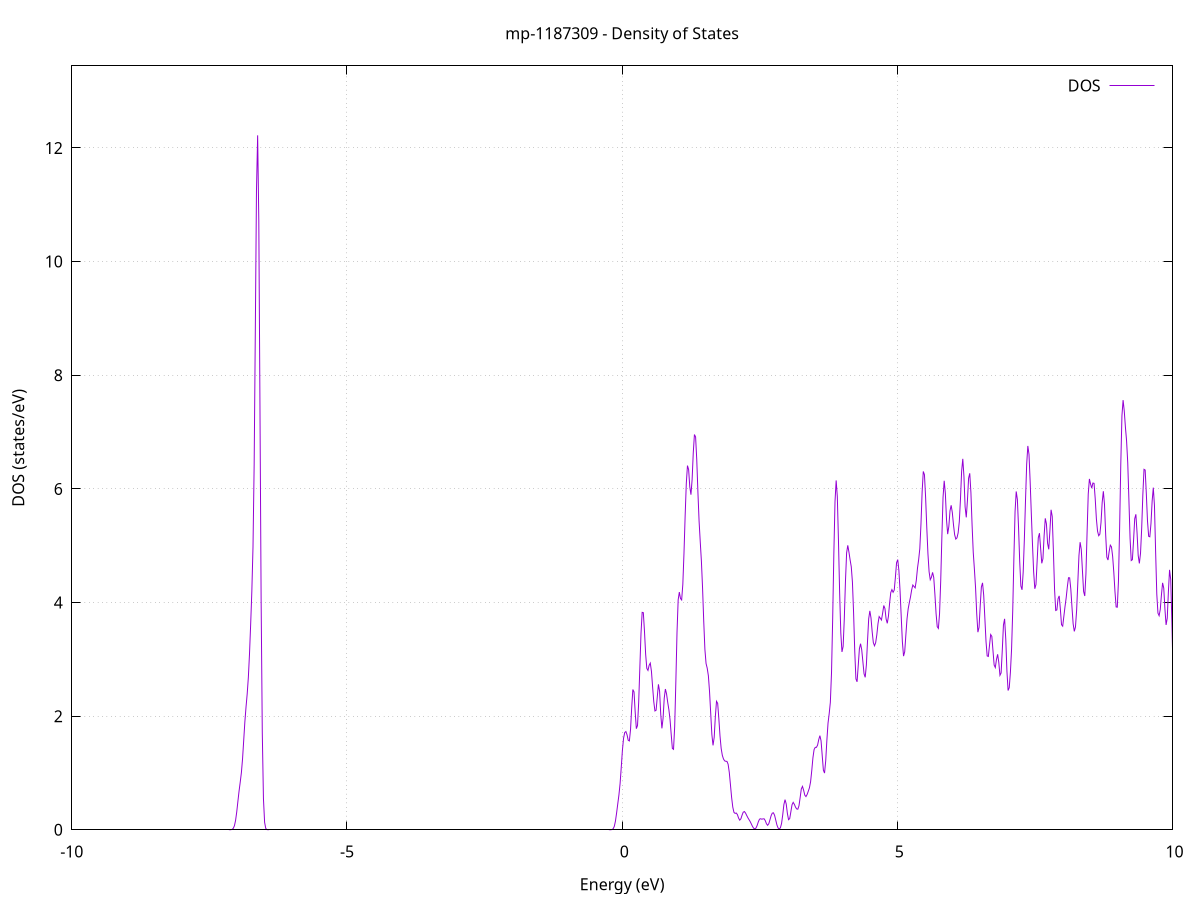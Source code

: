 set title 'mp-1187309 - Density of States'
set xlabel 'Energy (eV)'
set ylabel 'DOS (states/eV)'
set grid
set xrange [-10:10]
set yrange [0:13.445]
set xzeroaxis lt -1
set terminal png size 800,600
set output 'mp-1187309_dos_gnuplot.png'
plot '-' using 1:2 with lines title 'DOS'
-19.710100 0.000000
-19.689000 0.000000
-19.667900 0.000000
-19.646800 0.000000
-19.625700 0.000000
-19.604600 0.000000
-19.583400 0.000000
-19.562300 0.000000
-19.541200 0.000000
-19.520100 0.000000
-19.499000 0.000000
-19.477900 0.000000
-19.456800 0.000000
-19.435700 0.000000
-19.414600 0.000000
-19.393500 0.000000
-19.372400 0.000000
-19.351300 0.000000
-19.330200 0.000000
-19.309000 0.000000
-19.287900 0.000000
-19.266800 0.000000
-19.245700 0.000000
-19.224600 0.000000
-19.203500 0.000000
-19.182400 0.000000
-19.161300 0.000000
-19.140200 0.000000
-19.119100 0.000000
-19.098000 0.000000
-19.076900 0.000000
-19.055700 0.000000
-19.034600 0.000000
-19.013500 0.000000
-18.992400 0.000000
-18.971300 0.000000
-18.950200 0.000000
-18.929100 0.000000
-18.908000 0.000000
-18.886900 0.000000
-18.865800 0.000000
-18.844700 0.000000
-18.823600 0.000000
-18.802500 0.000000
-18.781300 0.000000
-18.760200 0.000000
-18.739100 0.000000
-18.718000 0.000000
-18.696900 0.000000
-18.675800 0.000000
-18.654700 0.000000
-18.633600 0.000000
-18.612500 0.000000
-18.591400 0.000000
-18.570300 0.000000
-18.549200 0.000000
-18.528000 0.000000
-18.506900 0.000000
-18.485800 0.000000
-18.464700 0.000000
-18.443600 0.000000
-18.422500 0.000000
-18.401400 0.000000
-18.380300 0.000000
-18.359200 0.000000
-18.338100 0.000000
-18.317000 0.000000
-18.295900 0.000000
-18.274800 0.000000
-18.253600 0.000000
-18.232500 0.000000
-18.211400 0.000000
-18.190300 0.000000
-18.169200 0.000000
-18.148100 0.000000
-18.127000 0.000000
-18.105900 0.000000
-18.084800 0.000000
-18.063700 0.000000
-18.042600 0.000000
-18.021500 0.000000
-18.000300 0.000000
-17.979200 0.000000
-17.958100 0.000000
-17.937000 0.000000
-17.915900 0.000300
-17.894800 0.002500
-17.873700 0.016400
-17.852600 0.081300
-17.831500 0.302600
-17.810400 0.869700
-17.789300 2.017100
-17.768200 4.001300
-17.747000 7.151600
-17.725900 11.755000
-17.704800 17.593100
-17.683700 23.537700
-17.662600 27.912900
-17.641500 29.735000
-17.620400 29.603400
-17.599300 28.914200
-17.578200 28.310100
-17.557100 27.312200
-17.536000 25.217700
-17.514900 22.023400
-17.493800 18.590900
-17.472600 16.057300
-17.451500 15.147200
-17.430400 15.939700
-17.409300 17.939000
-17.388200 20.309800
-17.367100 22.331000
-17.346000 23.778500
-17.324900 24.951600
-17.303800 26.136600
-17.282700 26.781200
-17.261600 25.766700
-17.240500 22.775700
-17.219300 18.683600
-17.198200 14.619700
-17.177100 11.427600
-17.156000 9.961800
-17.134900 10.877600
-17.113800 13.660500
-17.092700 16.566500
-17.071600 18.178300
-17.050500 18.585700
-17.029400 18.508500
-17.008300 17.948900
-16.987200 16.600200
-16.966100 15.069500
-16.944900 14.516200
-16.923800 15.070000
-16.902700 15.513200
-16.881600 14.620200
-16.860500 12.147500
-16.839400 8.661800
-16.818300 5.112500
-16.797200 2.401400
-16.776100 0.869100
-16.755000 0.237000
-16.733900 0.047900
-16.712800 0.007100
-16.691600 0.000800
-16.670500 0.000100
-16.649400 0.000000
-16.628300 0.000000
-16.607200 0.000000
-16.586100 0.000000
-16.565000 0.000000
-16.543900 0.000000
-16.522800 0.000000
-16.501700 0.000000
-16.480600 0.000000
-16.459500 0.000000
-16.438400 0.000000
-16.417200 0.000000
-16.396100 0.000000
-16.375000 0.000000
-16.353900 0.000000
-16.332800 0.000000
-16.311700 0.000000
-16.290600 0.000000
-16.269500 0.000000
-16.248400 0.000000
-16.227300 0.000000
-16.206200 0.000000
-16.185100 0.000000
-16.163900 0.000000
-16.142800 0.000000
-16.121700 0.000000
-16.100600 0.000000
-16.079500 0.000000
-16.058400 0.000000
-16.037300 0.000000
-16.016200 0.000000
-15.995100 0.000000
-15.974000 0.000000
-15.952900 0.000000
-15.931800 0.000000
-15.910700 0.000000
-15.889500 0.000000
-15.868400 0.000000
-15.847300 0.000000
-15.826200 0.000000
-15.805100 0.000000
-15.784000 0.000000
-15.762900 0.000000
-15.741800 0.000000
-15.720700 0.000000
-15.699600 0.000000
-15.678500 0.000000
-15.657400 0.000000
-15.636200 0.000000
-15.615100 0.000000
-15.594000 0.000000
-15.572900 0.000000
-15.551800 0.000000
-15.530700 0.000000
-15.509600 0.000000
-15.488500 0.000000
-15.467400 0.000000
-15.446300 0.000000
-15.425200 0.000000
-15.404100 0.000000
-15.382900 0.000000
-15.361800 0.000000
-15.340700 0.000000
-15.319600 0.000000
-15.298500 0.000000
-15.277400 0.000000
-15.256300 0.000000
-15.235200 0.000000
-15.214100 0.000000
-15.193000 0.000000
-15.171900 0.000000
-15.150800 0.000000
-15.129700 0.000000
-15.108500 0.000000
-15.087400 0.000000
-15.066300 0.000000
-15.045200 0.000000
-15.024100 0.000000
-15.003000 0.000000
-14.981900 0.000000
-14.960800 0.000000
-14.939700 0.000000
-14.918600 0.000000
-14.897500 0.000000
-14.876400 0.000000
-14.855200 0.000000
-14.834100 0.000000
-14.813000 0.000000
-14.791900 0.000000
-14.770800 0.000000
-14.749700 0.000000
-14.728600 0.000000
-14.707500 0.000000
-14.686400 0.000000
-14.665300 0.000000
-14.644200 0.000000
-14.623100 0.000000
-14.602000 0.000000
-14.580800 0.000000
-14.559700 0.000000
-14.538600 0.000000
-14.517500 0.000000
-14.496400 0.000000
-14.475300 0.000000
-14.454200 0.000000
-14.433100 0.000000
-14.412000 0.000000
-14.390900 0.000000
-14.369800 0.000000
-14.348700 0.000000
-14.327500 0.000000
-14.306400 0.000000
-14.285300 0.000000
-14.264200 0.000000
-14.243100 0.000000
-14.222000 0.000000
-14.200900 0.000000
-14.179800 0.000000
-14.158700 0.000000
-14.137600 0.000000
-14.116500 0.000000
-14.095400 0.000000
-14.074300 0.000000
-14.053100 0.000000
-14.032000 0.000000
-14.010900 0.000000
-13.989800 0.000000
-13.968700 0.000000
-13.947600 0.000000
-13.926500 0.000000
-13.905400 0.000000
-13.884300 0.000000
-13.863200 0.000000
-13.842100 0.000000
-13.821000 0.000000
-13.799800 0.000000
-13.778700 0.000000
-13.757600 0.000000
-13.736500 0.000000
-13.715400 0.000000
-13.694300 0.000000
-13.673200 0.000000
-13.652100 0.000000
-13.631000 0.000000
-13.609900 0.000000
-13.588800 0.000000
-13.567700 0.000000
-13.546600 0.000000
-13.525400 0.000000
-13.504300 0.000000
-13.483200 0.000000
-13.462100 0.000000
-13.441000 0.000000
-13.419900 0.000000
-13.398800 0.000000
-13.377700 0.000000
-13.356600 0.000000
-13.335500 0.000000
-13.314400 0.000000
-13.293300 0.000000
-13.272100 0.000000
-13.251000 0.000000
-13.229900 0.000000
-13.208800 0.000000
-13.187700 0.000000
-13.166600 0.000000
-13.145500 0.000000
-13.124400 0.000000
-13.103300 0.000000
-13.082200 0.000000
-13.061100 0.000000
-13.040000 0.000000
-13.018800 0.000000
-12.997700 0.000000
-12.976600 0.000000
-12.955500 0.000000
-12.934400 0.000000
-12.913300 0.000000
-12.892200 0.000000
-12.871100 0.000000
-12.850000 0.000000
-12.828900 0.000000
-12.807800 0.000000
-12.786700 0.000000
-12.765600 0.000000
-12.744400 0.000000
-12.723300 0.000000
-12.702200 0.000000
-12.681100 0.000000
-12.660000 0.000000
-12.638900 0.000000
-12.617800 0.000000
-12.596700 0.000000
-12.575600 0.000000
-12.554500 0.000000
-12.533400 0.000000
-12.512300 0.000000
-12.491100 0.000000
-12.470000 0.000000
-12.448900 0.000000
-12.427800 0.000000
-12.406700 0.000000
-12.385600 0.000000
-12.364500 0.000000
-12.343400 0.000000
-12.322300 0.000000
-12.301200 0.000000
-12.280100 0.000000
-12.259000 0.000000
-12.237900 0.000000
-12.216700 0.000000
-12.195600 0.000000
-12.174500 0.000000
-12.153400 0.000000
-12.132300 0.000000
-12.111200 0.000000
-12.090100 0.000000
-12.069000 0.000000
-12.047900 0.000000
-12.026800 0.000000
-12.005700 0.000000
-11.984600 0.000000
-11.963400 0.000000
-11.942300 0.000000
-11.921200 0.000000
-11.900100 0.000000
-11.879000 0.000000
-11.857900 0.000000
-11.836800 0.000000
-11.815700 0.000000
-11.794600 0.000000
-11.773500 0.000000
-11.752400 0.000000
-11.731300 0.000000
-11.710200 0.000000
-11.689000 0.000000
-11.667900 0.000000
-11.646800 0.000000
-11.625700 0.000000
-11.604600 0.000000
-11.583500 0.000000
-11.562400 0.000000
-11.541300 0.000000
-11.520200 0.000000
-11.499100 0.000000
-11.478000 0.000000
-11.456900 0.000000
-11.435700 0.000000
-11.414600 0.000000
-11.393500 0.000000
-11.372400 0.000000
-11.351300 0.000000
-11.330200 0.000000
-11.309100 0.000000
-11.288000 0.000000
-11.266900 0.000000
-11.245800 0.000000
-11.224700 0.000000
-11.203600 0.000000
-11.182400 0.000000
-11.161300 0.000000
-11.140200 0.000000
-11.119100 0.000000
-11.098000 0.000000
-11.076900 0.000000
-11.055800 0.000000
-11.034700 0.000000
-11.013600 0.000000
-10.992500 0.000000
-10.971400 0.000000
-10.950300 0.000000
-10.929200 0.000000
-10.908000 0.000000
-10.886900 0.000000
-10.865800 0.000000
-10.844700 0.000000
-10.823600 0.000000
-10.802500 0.000000
-10.781400 0.000000
-10.760300 0.000000
-10.739200 0.000000
-10.718100 0.000000
-10.697000 0.000000
-10.675900 0.000000
-10.654700 0.000000
-10.633600 0.000000
-10.612500 0.000000
-10.591400 0.000000
-10.570300 0.000000
-10.549200 0.000000
-10.528100 0.000000
-10.507000 0.000000
-10.485900 0.000000
-10.464800 0.000000
-10.443700 0.000000
-10.422600 0.000000
-10.401500 0.000000
-10.380300 0.000000
-10.359200 0.000000
-10.338100 0.000000
-10.317000 0.000000
-10.295900 0.000000
-10.274800 0.000000
-10.253700 0.000000
-10.232600 0.000000
-10.211500 0.000000
-10.190400 0.000000
-10.169300 0.000000
-10.148200 0.000000
-10.127000 0.000000
-10.105900 0.000000
-10.084800 0.000000
-10.063700 0.000000
-10.042600 0.000000
-10.021500 0.000000
-10.000400 0.000000
-9.979300 0.000000
-9.958200 0.000000
-9.937100 0.000000
-9.916000 0.000000
-9.894900 0.000000
-9.873800 0.000000
-9.852600 0.000000
-9.831500 0.000000
-9.810400 0.000000
-9.789300 0.000000
-9.768200 0.000000
-9.747100 0.000000
-9.726000 0.000000
-9.704900 0.000000
-9.683800 0.000000
-9.662700 0.000000
-9.641600 0.000000
-9.620500 0.000000
-9.599300 0.000000
-9.578200 0.000000
-9.557100 0.000000
-9.536000 0.000000
-9.514900 0.000000
-9.493800 0.000000
-9.472700 0.000000
-9.451600 0.000000
-9.430500 0.000000
-9.409400 0.000000
-9.388300 0.000000
-9.367200 0.000000
-9.346100 0.000000
-9.324900 0.000000
-9.303800 0.000000
-9.282700 0.000000
-9.261600 0.000000
-9.240500 0.000000
-9.219400 0.000000
-9.198300 0.000000
-9.177200 0.000000
-9.156100 0.000000
-9.135000 0.000000
-9.113900 0.000000
-9.092800 0.000000
-9.071600 0.000000
-9.050500 0.000000
-9.029400 0.000000
-9.008300 0.000000
-8.987200 0.000000
-8.966100 0.000000
-8.945000 0.000000
-8.923900 0.000000
-8.902800 0.000000
-8.881700 0.000000
-8.860600 0.000000
-8.839500 0.000000
-8.818300 0.000000
-8.797200 0.000000
-8.776100 0.000000
-8.755000 0.000000
-8.733900 0.000000
-8.712800 0.000000
-8.691700 0.000000
-8.670600 0.000000
-8.649500 0.000000
-8.628400 0.000000
-8.607300 0.000000
-8.586200 0.000000
-8.565100 0.000000
-8.543900 0.000000
-8.522800 0.000000
-8.501700 0.000000
-8.480600 0.000000
-8.459500 0.000000
-8.438400 0.000000
-8.417300 0.000000
-8.396200 0.000000
-8.375100 0.000000
-8.354000 0.000000
-8.332900 0.000000
-8.311800 0.000000
-8.290600 0.000000
-8.269500 0.000000
-8.248400 0.000000
-8.227300 0.000000
-8.206200 0.000000
-8.185100 0.000000
-8.164000 0.000000
-8.142900 0.000000
-8.121800 0.000000
-8.100700 0.000000
-8.079600 0.000000
-8.058500 0.000000
-8.037400 0.000000
-8.016200 0.000000
-7.995100 0.000000
-7.974000 0.000000
-7.952900 0.000000
-7.931800 0.000000
-7.910700 0.000000
-7.889600 0.000000
-7.868500 0.000000
-7.847400 0.000000
-7.826300 0.000000
-7.805200 0.000000
-7.784100 0.000000
-7.762900 0.000000
-7.741800 0.000000
-7.720700 0.000000
-7.699600 0.000000
-7.678500 0.000000
-7.657400 0.000000
-7.636300 0.000000
-7.615200 0.000000
-7.594100 0.000000
-7.573000 0.000000
-7.551900 0.000000
-7.530800 0.000000
-7.509700 0.000000
-7.488500 0.000000
-7.467400 0.000000
-7.446300 0.000000
-7.425200 0.000000
-7.404100 0.000000
-7.383000 0.000000
-7.361900 0.000000
-7.340800 0.000000
-7.319700 0.000000
-7.298600 0.000000
-7.277500 0.000000
-7.256400 0.000000
-7.235200 0.000000
-7.214100 0.000000
-7.193000 0.000000
-7.171900 0.000000
-7.150800 0.000000
-7.129700 0.000200
-7.108600 0.001400
-7.087500 0.006600
-7.066400 0.024300
-7.045300 0.070100
-7.024200 0.163600
-7.003100 0.313400
-6.982000 0.499100
-6.960800 0.680200
-6.939700 0.837000
-6.918600 1.003800
-6.897500 1.245400
-6.876400 1.571400
-6.855300 1.899300
-6.834200 2.159800
-6.813100 2.389300
-6.792000 2.680600
-6.770900 3.097400
-6.749800 3.618100
-6.728700 4.192300
-6.707500 4.975600
-6.686400 6.426000
-6.665300 8.781300
-6.644200 11.253600
-6.623100 12.222300
-6.602000 10.720100
-6.580900 7.450300
-6.559800 4.056300
-6.538700 1.707400
-6.517600 0.546800
-6.496500 0.131100
-6.475400 0.023200
-6.454200 0.003000
-6.433100 0.000300
-6.412000 0.000000
-6.390900 0.000000
-6.369800 0.000000
-6.348700 0.000000
-6.327600 0.000000
-6.306500 0.000000
-6.285400 0.000000
-6.264300 0.000000
-6.243200 0.000000
-6.222100 0.000000
-6.201000 0.000000
-6.179800 0.000000
-6.158700 0.000000
-6.137600 0.000000
-6.116500 0.000000
-6.095400 0.000000
-6.074300 0.000000
-6.053200 0.000000
-6.032100 0.000000
-6.011000 0.000000
-5.989900 0.000000
-5.968800 0.000000
-5.947700 0.000000
-5.926500 0.000000
-5.905400 0.000000
-5.884300 0.000000
-5.863200 0.000000
-5.842100 0.000000
-5.821000 0.000000
-5.799900 0.000000
-5.778800 0.000000
-5.757700 0.000000
-5.736600 0.000000
-5.715500 0.000000
-5.694400 0.000000
-5.673300 0.000000
-5.652100 0.000000
-5.631000 0.000000
-5.609900 0.000000
-5.588800 0.000000
-5.567700 0.000000
-5.546600 0.000000
-5.525500 0.000000
-5.504400 0.000000
-5.483300 0.000000
-5.462200 0.000000
-5.441100 0.000000
-5.420000 0.000000
-5.398800 0.000000
-5.377700 0.000000
-5.356600 0.000000
-5.335500 0.000000
-5.314400 0.000000
-5.293300 0.000000
-5.272200 0.000000
-5.251100 0.000000
-5.230000 0.000000
-5.208900 0.000000
-5.187800 0.000000
-5.166700 0.000000
-5.145600 0.000000
-5.124400 0.000000
-5.103300 0.000000
-5.082200 0.000000
-5.061100 0.000000
-5.040000 0.000000
-5.018900 0.000000
-4.997800 0.000000
-4.976700 0.000000
-4.955600 0.000000
-4.934500 0.000000
-4.913400 0.000000
-4.892300 0.000000
-4.871100 0.000000
-4.850000 0.000000
-4.828900 0.000000
-4.807800 0.000000
-4.786700 0.000000
-4.765600 0.000000
-4.744500 0.000000
-4.723400 0.000000
-4.702300 0.000000
-4.681200 0.000000
-4.660100 0.000000
-4.639000 0.000000
-4.617900 0.000000
-4.596700 0.000000
-4.575600 0.000000
-4.554500 0.000000
-4.533400 0.000000
-4.512300 0.000000
-4.491200 0.000000
-4.470100 0.000000
-4.449000 0.000000
-4.427900 0.000000
-4.406800 0.000000
-4.385700 0.000000
-4.364600 0.000000
-4.343400 0.000000
-4.322300 0.000000
-4.301200 0.000000
-4.280100 0.000000
-4.259000 0.000000
-4.237900 0.000000
-4.216800 0.000000
-4.195700 0.000000
-4.174600 0.000000
-4.153500 0.000000
-4.132400 0.000000
-4.111300 0.000000
-4.090100 0.000000
-4.069000 0.000000
-4.047900 0.000000
-4.026800 0.000000
-4.005700 0.000000
-3.984600 0.000000
-3.963500 0.000000
-3.942400 0.000000
-3.921300 0.000000
-3.900200 0.000000
-3.879100 0.000000
-3.858000 0.000000
-3.836900 0.000000
-3.815700 0.000000
-3.794600 0.000000
-3.773500 0.000000
-3.752400 0.000000
-3.731300 0.000000
-3.710200 0.000000
-3.689100 0.000000
-3.668000 0.000000
-3.646900 0.000000
-3.625800 0.000000
-3.604700 0.000000
-3.583600 0.000000
-3.562400 0.000000
-3.541300 0.000000
-3.520200 0.000000
-3.499100 0.000000
-3.478000 0.000000
-3.456900 0.000000
-3.435800 0.000000
-3.414700 0.000000
-3.393600 0.000000
-3.372500 0.000000
-3.351400 0.000000
-3.330300 0.000000
-3.309200 0.000000
-3.288000 0.000000
-3.266900 0.000000
-3.245800 0.000000
-3.224700 0.000000
-3.203600 0.000000
-3.182500 0.000000
-3.161400 0.000000
-3.140300 0.000000
-3.119200 0.000000
-3.098100 0.000000
-3.077000 0.000000
-3.055900 0.000000
-3.034700 0.000000
-3.013600 0.000000
-2.992500 0.000000
-2.971400 0.000000
-2.950300 0.000000
-2.929200 0.000000
-2.908100 0.000000
-2.887000 0.000000
-2.865900 0.000000
-2.844800 0.000000
-2.823700 0.000000
-2.802600 0.000000
-2.781500 0.000000
-2.760300 0.000000
-2.739200 0.000000
-2.718100 0.000000
-2.697000 0.000000
-2.675900 0.000000
-2.654800 0.000000
-2.633700 0.000000
-2.612600 0.000000
-2.591500 0.000000
-2.570400 0.000000
-2.549300 0.000000
-2.528200 0.000000
-2.507000 0.000000
-2.485900 0.000000
-2.464800 0.000000
-2.443700 0.000000
-2.422600 0.000000
-2.401500 0.000000
-2.380400 0.000000
-2.359300 0.000000
-2.338200 0.000000
-2.317100 0.000000
-2.296000 0.000000
-2.274900 0.000000
-2.253800 0.000000
-2.232600 0.000000
-2.211500 0.000000
-2.190400 0.000000
-2.169300 0.000000
-2.148200 0.000000
-2.127100 0.000000
-2.106000 0.000000
-2.084900 0.000000
-2.063800 0.000000
-2.042700 0.000000
-2.021600 0.000000
-2.000500 0.000000
-1.979300 0.000000
-1.958200 0.000000
-1.937100 0.000000
-1.916000 0.000000
-1.894900 0.000000
-1.873800 0.000000
-1.852700 0.000000
-1.831600 0.000000
-1.810500 0.000000
-1.789400 0.000000
-1.768300 0.000000
-1.747200 0.000000
-1.726000 0.000000
-1.704900 0.000000
-1.683800 0.000000
-1.662700 0.000000
-1.641600 0.000000
-1.620500 0.000000
-1.599400 0.000000
-1.578300 0.000000
-1.557200 0.000000
-1.536100 0.000000
-1.515000 0.000000
-1.493900 0.000000
-1.472800 0.000000
-1.451600 0.000000
-1.430500 0.000000
-1.409400 0.000000
-1.388300 0.000000
-1.367200 0.000000
-1.346100 0.000000
-1.325000 0.000000
-1.303900 0.000000
-1.282800 0.000000
-1.261700 0.000000
-1.240600 0.000000
-1.219500 0.000000
-1.198300 0.000000
-1.177200 0.000000
-1.156100 0.000000
-1.135000 0.000000
-1.113900 0.000000
-1.092800 0.000000
-1.071700 0.000000
-1.050600 0.000000
-1.029500 0.000000
-1.008400 0.000000
-0.987300 0.000000
-0.966200 0.000000
-0.945100 0.000000
-0.923900 0.000000
-0.902800 0.000000
-0.881700 0.000000
-0.860600 0.000000
-0.839500 0.000000
-0.818400 0.000000
-0.797300 0.000000
-0.776200 0.000000
-0.755100 0.000000
-0.734000 0.000000
-0.712900 0.000000
-0.691800 0.000000
-0.670600 0.000000
-0.649500 0.000000
-0.628400 0.000000
-0.607300 0.000000
-0.586200 0.000000
-0.565100 0.000000
-0.544000 0.000000
-0.522900 0.000000
-0.501800 0.000000
-0.480700 0.000000
-0.459600 0.000000
-0.438500 0.000000
-0.417400 0.000000
-0.396200 0.000000
-0.375100 0.000000
-0.354000 0.000000
-0.332900 0.000000
-0.311800 0.000000
-0.290700 0.000000
-0.269600 0.000000
-0.248500 0.000000
-0.227400 0.000100
-0.206300 0.000500
-0.185200 0.003500
-0.164100 0.016800
-0.142900 0.058900
-0.121800 0.152300
-0.100700 0.296400
-0.079600 0.456300
-0.058500 0.613400
-0.037400 0.813200
-0.016300 1.096300
0.004800 1.398800
0.025900 1.612400
0.047000 1.711900
0.068100 1.728700
0.089200 1.671000
0.110300 1.575000
0.131500 1.563700
0.152600 1.764600
0.173700 2.152200
0.194800 2.468700
0.215900 2.426000
0.237000 2.071500
0.258100 1.779500
0.279200 1.835600
0.300300 2.239300
0.321400 2.844300
0.342500 3.450700
0.363600 3.827000
0.384800 3.821600
0.405900 3.493200
0.427000 3.089000
0.448100 2.839900
0.469200 2.804700
0.490300 2.894700
0.511400 2.933700
0.532500 2.787400
0.553600 2.512500
0.574700 2.254200
0.595800 2.091000
0.616900 2.103400
0.638100 2.334700
0.659200 2.559700
0.680300 2.438500
0.701400 2.028600
0.722500 1.784700
0.743600 1.962000
0.764700 2.316100
0.785800 2.476900
0.806900 2.391500
0.828000 2.242600
0.849100 2.114000
0.870200 1.940200
0.891300 1.679400
0.912500 1.431700
0.933600 1.415800
0.954700 1.816700
0.975800 2.602200
0.996900 3.472300
1.018000 4.048400
1.039100 4.183500
1.060200 4.070500
1.081300 4.045400
1.102400 4.317800
1.123500 4.865400
1.144600 5.521800
1.165800 6.098200
1.186900 6.409600
1.208000 6.339600
1.229100 6.035700
1.250200 5.898000
1.271300 6.162500
1.292400 6.635900
1.313500 6.956400
1.334600 6.913700
1.355700 6.513000
1.376800 5.940200
1.397900 5.434500
1.419000 5.071200
1.440200 4.724600
1.461300 4.251400
1.482400 3.670400
1.503500 3.175700
1.524600 2.927500
1.545700 2.844000
1.566800 2.710800
1.587900 2.432400
1.609000 2.053400
1.630100 1.678500
1.651200 1.485600
1.672300 1.625200
1.693500 1.991700
1.714600 2.261300
1.735700 2.225800
1.756800 1.958600
1.777900 1.653900
1.799000 1.434100
1.820100 1.311300
1.841200 1.246300
1.862300 1.213000
1.883400 1.205700
1.904500 1.203300
1.925600 1.153300
1.946700 1.010400
1.967900 0.792800
1.989000 0.570200
2.010100 0.399900
2.031200 0.307200
2.052300 0.288400
2.073400 0.294800
2.094500 0.266700
2.115600 0.205700
2.136700 0.169200
2.157800 0.193400
2.178900 0.256800
2.200000 0.309800
2.221200 0.320800
2.242300 0.294100
2.263400 0.252000
2.284500 0.212000
2.305600 0.178100
2.326700 0.143600
2.347800 0.101800
2.368900 0.058100
2.390000 0.026500
2.411100 0.016000
2.432200 0.031600
2.453300 0.076800
2.474400 0.140000
2.495600 0.186400
2.516700 0.194100
2.537800 0.186200
2.558900 0.191600
2.580000 0.192900
2.601100 0.159600
2.622200 0.105900
2.643300 0.078800
2.664400 0.106300
2.685500 0.175000
2.706600 0.247000
2.727700 0.292800
2.748900 0.298700
2.770000 0.254500
2.791100 0.170200
2.812200 0.085000
2.833300 0.031700
2.854400 0.015000
2.875500 0.034600
2.896600 0.110900
2.917700 0.262500
2.938800 0.442400
2.959900 0.530500
2.981000 0.454600
3.002200 0.289500
3.023300 0.177700
3.044400 0.195800
3.065500 0.315700
3.086600 0.439600
3.107700 0.482500
3.128800 0.448500
3.149900 0.398900
3.171000 0.366700
3.192100 0.362200
3.213200 0.422500
3.234300 0.566800
3.255400 0.717800
3.276600 0.763500
3.297700 0.695600
3.318800 0.609300
3.339900 0.584200
3.361000 0.621100
3.382100 0.678200
3.403200 0.739200
3.424300 0.846800
3.445400 1.041800
3.466500 1.266500
3.487600 1.411400
3.508700 1.450400
3.529900 1.451000
3.551000 1.489700
3.572100 1.586400
3.593200 1.656900
3.614300 1.566100
3.635400 1.305500
3.656500 1.049800
3.677600 0.997800
3.698700 1.210900
3.719800 1.572100
3.740900 1.876800
3.762000 2.043200
3.783100 2.242800
3.804300 2.765700
3.825400 3.715000
3.846500 4.852600
3.867600 5.772200
3.888700 6.148700
3.909800 5.862000
3.930900 5.076900
3.952000 4.168200
3.973100 3.464600
3.994200 3.130100
4.015300 3.225800
4.036400 3.710700
4.057600 4.372700
4.078700 4.873600
4.099800 5.006400
4.120900 4.887800
4.142000 4.751400
4.163100 4.629500
4.184200 4.359400
4.205300 3.821900
4.226400 3.142200
4.247500 2.656000
4.268600 2.604200
4.289700 2.887800
4.310800 3.185000
4.332000 3.275300
4.353100 3.168200
4.374200 2.958500
4.395300 2.745700
4.416400 2.683100
4.437500 2.898500
4.458600 3.324000
4.479700 3.712700
4.500800 3.852200
4.521900 3.727400
4.543000 3.484400
4.564100 3.294400
4.585300 3.238400
4.606400 3.292900
4.627500 3.431100
4.648600 3.626400
4.669700 3.752400
4.690800 3.723900
4.711900 3.692200
4.733000 3.811700
4.754100 3.947400
4.775200 3.892700
4.796300 3.710100
4.817400 3.633700
4.838500 3.758300
4.859700 3.986800
4.880800 4.175000
4.901900 4.227000
4.923000 4.179900
4.944100 4.219400
4.965200 4.446400
4.986300 4.699700
5.007400 4.755400
5.028500 4.564700
5.049600 4.206300
5.070700 3.755900
5.091800 3.310200
5.113000 3.056300
5.134100 3.132400
5.155200 3.428700
5.176300 3.712800
5.197400 3.890500
5.218500 3.999400
5.239600 4.098900
5.260700 4.222800
5.281800 4.307700
5.302900 4.281700
5.324000 4.258200
5.345100 4.390900
5.366300 4.603100
5.387400 4.753600
5.408500 4.946800
5.429600 5.377100
5.450700 5.945700
5.471800 6.306900
5.492900 6.249600
5.514000 5.849900
5.535100 5.324600
5.556200 4.861100
5.577300 4.542300
5.598400 4.401000
5.619500 4.443800
5.640700 4.530500
5.661800 4.440700
5.682900 4.145000
5.704000 3.806300
5.725100 3.574200
5.746200 3.544100
5.767300 3.804000
5.788400 4.379600
5.809500 5.151900
5.830600 5.847500
5.851700 6.143000
5.872800 5.919400
5.894000 5.454000
5.915100 5.203700
5.936200 5.340100
5.957300 5.614600
5.978400 5.711200
5.999500 5.581200
6.020600 5.366700
6.041700 5.191900
6.062800 5.116400
6.083900 5.138200
6.105000 5.226300
6.126100 5.422400
6.147200 5.815600
6.168400 6.309400
6.189500 6.528500
6.210600 6.217100
6.231700 5.683300
6.252800 5.498400
6.273900 5.794800
6.295000 6.188900
6.316100 6.274200
6.337200 5.936300
6.358300 5.367400
6.379400 4.885600
6.400500 4.586800
6.421700 4.259600
6.442800 3.801100
6.463900 3.478100
6.485000 3.562300
6.506100 3.939100
6.527200 4.272200
6.548300 4.346300
6.569400 4.131000
6.590500 3.725500
6.611600 3.312600
6.632700 3.059700
6.653800 3.050800
6.674900 3.244800
6.696100 3.436700
6.717200 3.404300
6.738300 3.150300
6.759400 2.898800
6.780500 2.854700
6.801600 2.997500
6.822700 3.088400
6.843800 2.943600
6.864900 2.718200
6.886000 2.760400
6.907100 3.157100
6.928200 3.603300
6.949400 3.712600
6.970500 3.356000
6.991600 2.791500
7.012700 2.451100
7.033800 2.501800
7.054900 2.774100
7.076000 3.180900
7.097100 3.861800
7.118200 4.789500
7.139300 5.599000
7.160400 5.954800
7.181500 5.812200
7.202600 5.321700
7.223800 4.723200
7.244900 4.291800
7.266000 4.223300
7.287100 4.536200
7.308200 5.110600
7.329300 5.801300
7.350400 6.434500
7.371500 6.755600
7.392600 6.607400
7.413700 6.126300
7.434800 5.563200
7.455900 5.023900
7.477100 4.538000
7.498200 4.242000
7.519300 4.316600
7.540400 4.725600
7.561500 5.140100
7.582600 5.220000
7.603700 4.955600
7.624800 4.690000
7.645900 4.771800
7.667000 5.169400
7.688100 5.481300
7.709200 5.385600
7.730400 5.041400
7.751500 4.935800
7.772600 5.266800
7.793700 5.632200
7.814800 5.515100
7.835900 4.906700
7.857000 4.231700
7.878100 3.859500
7.899200 3.869600
7.920300 4.066300
7.941400 4.116600
7.962500 3.882800
7.983600 3.609300
8.004800 3.583800
8.025900 3.756600
8.047000 3.928400
8.068100 4.082000
8.089200 4.275800
8.110300 4.435700
8.131400 4.433900
8.152500 4.234400
8.173600 3.915800
8.194700 3.624900
8.215800 3.491700
8.236900 3.569500
8.258100 3.865100
8.279200 4.340000
8.300300 4.824200
8.321400 5.061600
8.342500 4.934000
8.363600 4.560500
8.384700 4.193800
8.405800 4.114900
8.426900 4.500000
8.448000 5.232300
8.469100 5.910500
8.490200 6.175100
8.511300 6.083600
8.532500 6.013000
8.553600 6.102700
8.574700 6.097500
8.595800 5.827600
8.616900 5.474600
8.638000 5.256000
8.659100 5.175500
8.680200 5.202600
8.701300 5.410600
8.722400 5.763500
8.743500 5.958600
8.764600 5.721100
8.785800 5.193300
8.806900 4.797400
8.828000 4.747600
8.849100 4.897900
8.870200 5.009200
8.891300 4.978800
8.912400 4.811900
8.933500 4.533000
8.954600 4.194300
8.975700 3.922000
8.996800 3.917800
9.017900 4.372300
9.039000 5.300600
9.060200 6.427600
9.081300 7.286300
9.102400 7.562100
9.123500 7.371500
9.144600 7.084100
9.165700 6.845200
9.186800 6.459200
9.207900 5.809200
9.229000 5.129400
9.250100 4.738800
9.271200 4.754000
9.292300 5.089500
9.313500 5.474800
9.334600 5.552500
9.355700 5.230700
9.376800 4.828200
9.397900 4.687800
9.419000 4.867200
9.440100 5.305900
9.461200 5.898700
9.482300 6.344200
9.503400 6.331800
9.524500 5.914200
9.545600 5.436700
9.566800 5.165200
9.587900 5.156400
9.609000 5.390400
9.630100 5.784400
9.651200 6.021900
9.672300 5.703200
9.693400 4.893900
9.714500 4.149100
9.735600 3.813800
9.756700 3.767900
9.777800 3.878000
9.798900 4.132100
9.820000 4.346000
9.841200 4.252900
9.862300 3.887400
9.883400 3.605300
9.904500 3.723500
9.925600 4.192000
9.946700 4.574500
9.967800 4.404900
9.988900 3.651900
10.010000 2.758200
10.031100 2.181400
10.052200 2.026600
10.073300 2.154000
10.094500 2.493800
10.115600 3.107000
10.136700 4.004400
10.157800 5.092800
10.178900 6.162800
10.200000 6.806700
10.221100 6.671300
10.242200 5.865900
10.263300 4.879800
10.284400 4.184500
10.305500 4.023200
10.326600 4.375100
10.347700 4.936600
10.368900 5.248100
10.390000 5.060600
10.411100 4.543900
10.432200 4.005900
10.453300 3.566800
10.474400 3.235300
10.495500 3.065900
10.516600 3.094800
10.537700 3.274400
10.558800 3.517100
10.579900 3.667700
10.601000 3.535700
10.622200 3.150200
10.643300 2.846000
10.664400 2.936600
10.685500 3.400700
10.706600 3.946900
10.727700 4.325600
10.748800 4.553200
10.769900 4.768600
10.791000 4.905000
10.812100 4.723800
10.833200 4.188300
10.854300 3.603900
10.875400 3.332000
10.896600 3.459200
10.917700 3.812700
10.938800 4.185400
10.959900 4.433400
10.981000 4.487400
11.002100 4.368600
11.023200 4.143900
11.044300 3.868400
11.065400 3.584700
11.086500 3.377800
11.107600 3.380700
11.128700 3.566500
11.149900 3.620900
11.171000 3.321900
11.192100 2.895800
11.213200 2.692100
11.234300 2.740100
11.255400 2.828000
11.276500 2.789500
11.297600 2.644300
11.318700 2.564300
11.339800 2.647000
11.360900 2.747300
11.382000 2.666900
11.403100 2.413300
11.424300 2.134800
11.445400 1.952700
11.466500 1.941000
11.487600 2.063300
11.508700 2.126700
11.529800 2.026700
11.550900 1.944400
11.572000 2.064800
11.593100 2.237700
11.614200 2.153400
11.635300 1.757600
11.656400 1.317100
11.677600 1.104700
11.698700 1.121900
11.719800 1.181500
11.740900 1.207400
11.762000 1.307400
11.783100 1.529200
11.804200 1.720300
11.825300 1.723200
11.846400 1.576800
11.867500 1.424500
11.888600 1.327100
11.909700 1.254300
11.930900 1.199100
11.952000 1.237100
11.973100 1.450400
11.994200 1.801800
12.015300 2.147700
12.036400 2.384900
12.057500 2.487900
12.078600 2.440400
12.099700 2.286400
12.120800 2.166300
12.141900 2.160900
12.163000 2.186200
12.184100 2.171400
12.205300 2.242300
12.226400 2.544900
12.247500 2.968800
12.268600 3.246700
12.289700 3.275900
12.310800 3.198500
12.331900 3.206300
12.353000 3.412500
12.374100 3.834600
12.395200 4.280300
12.416300 4.385900
12.437400 3.998300
12.458600 3.360700
12.479700 2.849200
12.500800 2.711000
12.521900 2.931300
12.543000 3.172900
12.564100 3.042500
12.585200 2.541800
12.606300 2.100600
12.627400 2.088000
12.648500 2.397300
12.669600 2.610200
12.690700 2.474300
12.711800 2.110400
12.733000 1.851200
12.754100 1.923800
12.775200 2.196000
12.796300 2.273900
12.817400 1.957000
12.838500 1.493500
12.859600 1.271200
12.880700 1.388600
12.901800 1.646200
12.922900 1.810900
12.944000 1.784100
12.965100 1.641600
12.986300 1.575300
13.007400 1.703100
13.028500 1.946200
13.049600 2.150500
13.070700 2.279100
13.091800 2.426100
13.112900 2.648900
13.134000 2.851500
13.155100 2.919200
13.176200 2.935500
13.197300 3.087100
13.218400 3.370200
13.239500 3.594100
13.260700 3.663500
13.281800 3.675100
13.302900 3.728200
13.324000 3.762900
13.345100 3.610100
13.366200 3.233200
13.387300 2.866800
13.408400 2.770200
13.429500 2.951600
13.450600 3.252600
13.471700 3.532800
13.492800 3.712600
13.514000 3.780100
13.535100 3.774000
13.556200 3.722000
13.577300 3.657500
13.598400 3.646400
13.619500 3.664100
13.640600 3.566100
13.661700 3.313500
13.682800 3.053000
13.703900 2.929900
13.725000 2.970000
13.746100 3.100400
13.767200 3.270100
13.788400 3.574200
13.809500 4.099400
13.830600 4.666700
13.851700 4.981600
13.872800 5.007600
13.893900 4.993200
13.915000 5.162600
13.936100 5.516500
13.957200 5.917500
13.978300 6.230600
13.999400 6.338000
14.020500 6.095700
14.041700 5.417300
14.062800 4.523800
14.083900 3.893900
14.105000 3.714900
14.126100 3.643000
14.147200 3.291000
14.168300 2.679600
14.189400 2.121800
14.210500 1.852500
14.231600 1.817800
14.252700 1.803100
14.273800 1.703200
14.295000 1.543400
14.316100 1.368800
14.337200 1.313500
14.358300 1.569800
14.379400 2.102900
14.400500 2.596900
14.421600 2.786700
14.442700 2.709600
14.463800 2.624900
14.484900 2.785000
14.506000 3.285100
14.527100 4.039500
14.548200 4.813200
14.569400 5.284900
14.590500 5.225100
14.611600 4.725300
14.632700 4.164000
14.653800 3.857000
14.674900 3.835500
14.696000 3.978300
14.717100 4.180400
14.738200 4.343200
14.759300 4.327300
14.780400 4.062800
14.801500 3.676900
14.822700 3.357800
14.843800 3.180600
14.864900 3.152700
14.886000 3.237500
14.907100 3.301500
14.928200 3.224900
14.949300 3.053500
14.970400 2.901300
14.991500 2.804800
15.012600 2.801000
15.033700 2.948800
15.054800 3.157500
15.075900 3.263500
15.097100 3.332100
15.118200 3.596700
15.139300 4.248100
15.160400 5.873000
15.181500 10.128500
15.202600 19.103600
15.223700 33.087400
15.244800 48.705500
15.265900 59.136700
15.287000 57.623900
15.308100 43.976900
15.329200 26.261200
15.350400 12.947000
15.371500 6.171300
15.392600 3.693900
15.413700 3.146700
15.434800 3.259500
15.455900 3.455200
15.477000 3.496700
15.498100 3.327000
15.519200 3.014500
15.540300 2.705400
15.561400 2.554600
15.582500 2.637400
15.603600 2.856900
15.624800 3.028400
15.645900 3.083700
15.667000 3.058100
15.688100 2.968800
15.709200 2.921600
15.730300 3.210000
15.751400 3.981100
15.772500 4.852600
15.793600 5.254000
15.814700 5.089900
15.835800 4.704300
15.856900 4.390600
15.878100 4.265900
15.899200 4.412500
15.920300 4.801100
15.941400 5.100900
15.962500 4.889000
15.983600 4.140500
16.004700 3.265600
16.025800 2.648700
16.046900 2.375500
16.068000 2.354800
16.089100 2.496300
16.110200 2.732200
16.131300 2.925600
16.152500 2.890400
16.173600 2.622500
16.194700 2.379000
16.215800 2.380500
16.236900 2.552600
16.258000 2.676600
16.279100 2.676400
16.300200 2.659000
16.321300 2.804200
16.342400 3.230300
16.363500 3.807100
16.384600 4.178200
16.405800 4.141100
16.426900 3.897700
16.448000 3.783400
16.469100 3.844400
16.490200 3.823400
16.511300 3.573800
16.532400 3.325100
16.553500 3.343800
16.574600 3.480600
16.595700 3.405700
16.616800 3.168100
16.637900 3.114000
16.659100 3.349200
16.680200 3.656600
16.701300 3.876000
16.722400 4.032400
16.743500 4.111000
16.764600 3.989100
16.785700 3.634800
16.806800 3.215800
16.827900 2.990500
16.849000 3.111600
16.870100 3.466700
16.891200 3.692500
16.912300 3.492300
16.933500 3.030000
16.954600 2.803800
16.975700 3.052500
16.996800 3.531800
17.017900 3.903500
17.039000 4.081100
17.060100 4.141500
17.081200 4.105700
17.102300 3.912400
17.123400 3.561500
17.144500 3.229300
17.165600 3.138800
17.186800 3.288400
17.207900 3.457000
17.229000 3.512300
17.250100 3.551800
17.271200 3.719100
17.292300 4.049100
17.313400 4.489700
17.334500 4.885400
17.355600 5.027500
17.376700 4.939600
17.397800 4.902500
17.418900 5.022000
17.440000 5.094700
17.461200 4.972000
17.482300 4.699600
17.503400 4.305300
17.524500 3.761500
17.545600 3.139500
17.566700 2.601800
17.587800 2.292000
17.608900 2.288600
17.630000 2.553000
17.651100 2.898800
17.672200 3.094100
17.693300 3.033500
17.714500 2.810400
17.735600 2.603100
17.756700 2.525800
17.777800 2.642700
17.798900 3.005800
17.820000 3.540500
17.841100 3.980700
17.862200 4.089600
17.883300 3.925300
17.904400 3.750000
17.925500 3.770300
17.946600 4.076400
17.967700 4.637200
17.988900 5.180800
18.010000 5.258100
18.031100 4.707500
18.052200 3.948900
18.073300 3.544400
18.094400 3.590400
18.115500 3.729800
18.136600 3.626800
18.157700 3.292200
18.178800 3.010600
18.199900 3.038200
18.221000 3.357300
18.242200 3.734000
18.263300 4.004100
18.284400 4.156900
18.305500 4.169700
18.326600 3.985500
18.347700 3.631900
18.368800 3.251500
18.389900 3.069600
18.411000 3.259900
18.432100 3.740600
18.453200 4.192600
18.474300 4.349800
18.495400 4.232200
18.516600 4.059200
18.537700 3.956400
18.558800 3.833300
18.579900 3.597700
18.601000 3.361900
18.622100 3.313800
18.643200 3.522000
18.664300 3.945300
18.685400 4.471200
18.706500 4.910000
18.727600 5.100500
18.748700 5.028200
18.769900 4.782500
18.791000 4.443000
18.812100 4.020400
18.833200 3.489900
18.854300 2.875200
18.875400 2.293400
18.896500 1.919900
18.917600 1.880900
18.938700 2.123300
18.959800 2.429100
18.980900 2.661200
19.002000 2.906600
19.023200 3.266500
19.044300 3.711800
19.065400 4.216300
19.086500 4.744200
19.107600 5.087100
19.128700 5.041400
19.149800 4.728800
19.170900 4.390400
19.192000 3.994800
19.213100 3.456700
19.234200 3.003900
19.255300 2.942500
19.276400 3.264700
19.297600 3.659500
19.318700 3.790900
19.339800 3.562200
19.360900 3.183500
19.382000 2.973200
19.403100 3.078900
19.424200 3.418000
19.445300 3.827000
19.466400 4.171000
19.487500 4.348800
19.508600 4.337300
19.529700 4.236400
19.550900 4.142000
19.572000 3.990800
19.593100 3.658100
19.614200 3.196400
19.635300 2.856100
19.656400 2.835300
19.677500 3.079300
19.698600 3.345600
19.719700 3.485900
19.740800 3.663400
19.761900 4.163100
19.783000 4.947800
19.804100 5.554600
19.825300 5.524700
19.846400 4.818000
19.867500 3.792800
19.888600 2.944000
19.909700 2.625000
19.930800 2.855600
19.951900 3.339500
19.973000 3.725000
19.994100 3.921000
20.015200 4.077500
20.036300 4.229100
20.057400 4.158900
20.078600 3.687800
20.099700 2.919100
20.120800 2.138200
20.141900 1.584000
20.163000 1.316000
20.184100 1.223600
20.205200 1.177600
20.226300 1.186600
20.247400 1.334100
20.268500 1.566700
20.289600 1.687300
20.310700 1.605300
20.331800 1.439500
20.353000 1.307900
20.374100 1.163200
20.395200 0.910200
20.416300 0.580900
20.437400 0.319200
20.458500 0.238000
20.479600 0.337100
20.500700 0.520000
20.521800 0.661100
20.542900 0.697600
20.564000 0.655600
20.585100 0.572600
20.606300 0.446100
20.627400 0.284000
20.648500 0.137700
20.669600 0.048800
20.690700 0.012400
20.711800 0.002300
20.732900 0.000300
20.754000 0.000000
20.775100 0.000000
20.796200 0.000000
20.817300 0.000000
20.838400 0.000000
20.859500 0.000000
20.880700 0.000000
20.901800 0.000000
20.922900 0.000000
20.944000 0.000000
20.965100 0.000000
20.986200 0.000000
21.007300 0.000000
21.028400 0.000000
21.049500 0.000000
21.070600 0.000000
21.091700 0.000000
21.112800 0.000000
21.134000 0.000000
21.155100 0.000000
21.176200 0.000000
21.197300 0.000000
21.218400 0.000000
21.239500 0.000000
21.260600 0.000000
21.281700 0.000000
21.302800 0.000000
21.323900 0.000000
21.345000 0.000000
21.366100 0.000000
21.387300 0.000000
21.408400 0.000000
21.429500 0.000000
21.450600 0.000000
21.471700 0.000000
21.492800 0.000000
21.513900 0.000000
21.535000 0.000000
21.556100 0.000000
21.577200 0.000000
21.598300 0.000000
21.619400 0.000000
21.640500 0.000000
21.661700 0.000000
21.682800 0.000000
21.703900 0.000000
21.725000 0.000000
21.746100 0.000000
21.767200 0.000000
21.788300 0.000000
21.809400 0.000000
21.830500 0.000000
21.851600 0.000000
21.872700 0.000000
21.893800 0.000000
21.915000 0.000000
21.936100 0.000000
21.957200 0.000000
21.978300 0.000000
21.999400 0.000000
22.020500 0.000000
22.041600 0.000000
22.062700 0.000000
22.083800 0.000000
22.104900 0.000000
22.126000 0.000000
22.147100 0.000000
22.168200 0.000000
22.189400 0.000000
22.210500 0.000000
22.231600 0.000000
22.252700 0.000000
22.273800 0.000000
22.294900 0.000000
22.316000 0.000000
22.337100 0.000000
22.358200 0.000000
22.379300 0.000000
22.400400 0.000000
22.421500 0.000000
22.442700 0.000000
22.463800 0.000000
22.484900 0.000000
22.506000 0.000000
e
